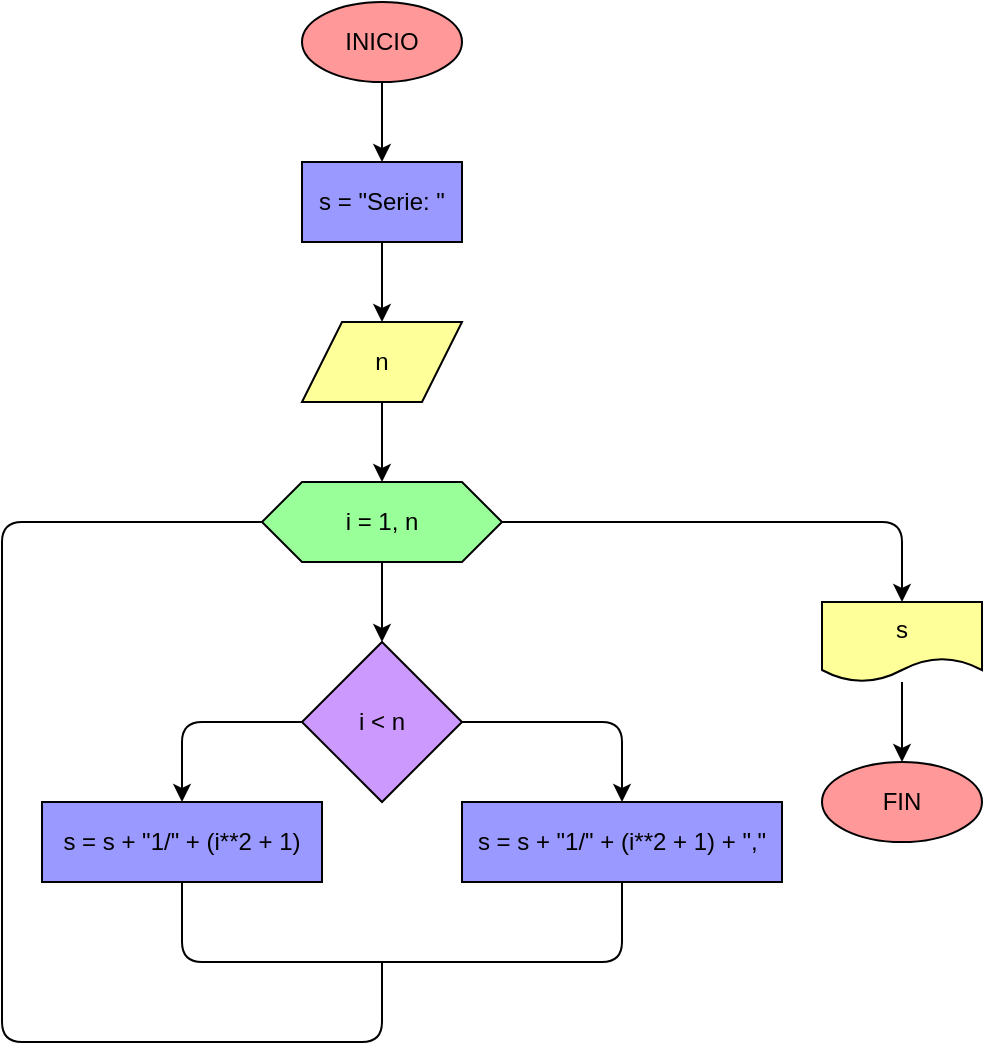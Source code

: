 <mxfile>
    <diagram id="R0lEqGrt6oY8YBWiLMhw" name="Página-1">
        <mxGraphModel dx="542" dy="430" grid="1" gridSize="10" guides="1" tooltips="1" connect="1" arrows="1" fold="1" page="1" pageScale="1" pageWidth="827" pageHeight="1169" math="0" shadow="0">
            <root>
                <mxCell id="0"/>
                <mxCell id="1" parent="0"/>
                <mxCell id="2" value="" style="edgeStyle=none;html=1;strokeColor=#000000;" parent="1" source="3" edge="1">
                    <mxGeometry relative="1" as="geometry">
                        <mxPoint x="240" y="240" as="targetPoint"/>
                    </mxGeometry>
                </mxCell>
                <mxCell id="3" value="INICIO" style="ellipse;whiteSpace=wrap;html=1;strokeColor=#000000;fontColor=#000000;fillColor=#FF9999;" parent="1" vertex="1">
                    <mxGeometry x="200" y="160" width="80" height="40" as="geometry"/>
                </mxCell>
                <mxCell id="4" style="edgeStyle=orthogonalEdgeStyle;html=1;exitX=0.5;exitY=1;exitDx=0;exitDy=0;entryX=0.5;entryY=0;entryDx=0;entryDy=0;strokeColor=#000000;" parent="1" source="5" target="10" edge="1">
                    <mxGeometry relative="1" as="geometry"/>
                </mxCell>
                <mxCell id="5" value="n" style="shape=parallelogram;perimeter=parallelogramPerimeter;whiteSpace=wrap;html=1;fixedSize=1;fillColor=#FFFF99;strokeColor=#000000;fontColor=#000000;" parent="1" vertex="1">
                    <mxGeometry x="200" y="320" width="80" height="40" as="geometry"/>
                </mxCell>
                <mxCell id="6" style="edgeStyle=orthogonalEdgeStyle;html=1;exitX=0.5;exitY=1;exitDx=0;exitDy=0;entryX=0.5;entryY=0;entryDx=0;entryDy=0;strokeColor=#000000;" parent="1" source="7" target="5" edge="1">
                    <mxGeometry relative="1" as="geometry"/>
                </mxCell>
                <mxCell id="7" value="s = &quot;Serie: &quot;" style="whiteSpace=wrap;html=1;fillColor=#9999FF;strokeColor=#000000;fontColor=#000000;" parent="1" vertex="1">
                    <mxGeometry x="200" y="240" width="80" height="40" as="geometry"/>
                </mxCell>
                <mxCell id="8" style="edgeStyle=orthogonalEdgeStyle;html=1;exitX=0.5;exitY=1;exitDx=0;exitDy=0;entryX=0.5;entryY=0;entryDx=0;entryDy=0;strokeColor=#000000;" parent="1" source="10" target="13" edge="1">
                    <mxGeometry relative="1" as="geometry"/>
                </mxCell>
                <mxCell id="9" value="" style="edgeStyle=orthogonalEdgeStyle;html=1;strokeColor=#000000;entryX=0.5;entryY=0;entryDx=0;entryDy=0;" parent="1" source="10" target="19" edge="1">
                    <mxGeometry relative="1" as="geometry"/>
                </mxCell>
                <mxCell id="10" value="i = 1, n" style="shape=hexagon;perimeter=hexagonPerimeter2;whiteSpace=wrap;html=1;fixedSize=1;strokeColor=#000000;fontColor=#000000;fillColor=#99FF99;" parent="1" vertex="1">
                    <mxGeometry x="180" y="400" width="120" height="40" as="geometry"/>
                </mxCell>
                <mxCell id="11" value="" style="edgeStyle=orthogonalEdgeStyle;html=1;strokeColor=#000000;entryX=0.5;entryY=0;entryDx=0;entryDy=0;exitX=1;exitY=0.5;exitDx=0;exitDy=0;" parent="1" source="13" target="14" edge="1">
                    <mxGeometry relative="1" as="geometry"/>
                </mxCell>
                <mxCell id="12" style="edgeStyle=orthogonalEdgeStyle;html=1;exitX=0;exitY=0.5;exitDx=0;exitDy=0;entryX=0.5;entryY=0;entryDx=0;entryDy=0;strokeColor=#000000;" parent="1" source="13" target="15" edge="1">
                    <mxGeometry relative="1" as="geometry"/>
                </mxCell>
                <mxCell id="13" value="i &amp;lt; n" style="rhombus;whiteSpace=wrap;html=1;fillColor=#CC99FF;strokeColor=#000000;fontColor=#000000;" parent="1" vertex="1">
                    <mxGeometry x="200" y="480" width="80" height="80" as="geometry"/>
                </mxCell>
                <mxCell id="14" value="s = s + &quot;1/&quot; + (i**2 + 1) + &quot;,&quot;" style="whiteSpace=wrap;html=1;fillColor=#9999FF;strokeColor=#000000;fontColor=#000000;" parent="1" vertex="1">
                    <mxGeometry x="280" y="560" width="160" height="40" as="geometry"/>
                </mxCell>
                <mxCell id="15" value="s = s + &quot;1/&quot; + (i**2 + 1)" style="whiteSpace=wrap;html=1;fillColor=#9999FF;strokeColor=#000000;fontColor=#000000;" parent="1" vertex="1">
                    <mxGeometry x="70" y="560" width="140" height="40" as="geometry"/>
                </mxCell>
                <mxCell id="16" value="" style="endArrow=none;html=1;strokeColor=#000000;entryX=0.5;entryY=1;entryDx=0;entryDy=0;exitX=0.5;exitY=1;exitDx=0;exitDy=0;" parent="1" source="15" target="14" edge="1">
                    <mxGeometry width="50" height="50" relative="1" as="geometry">
                        <mxPoint x="320" y="700" as="sourcePoint"/>
                        <mxPoint x="370" y="650" as="targetPoint"/>
                        <Array as="points">
                            <mxPoint x="140" y="640"/>
                            <mxPoint x="360" y="640"/>
                        </Array>
                    </mxGeometry>
                </mxCell>
                <mxCell id="17" value="" style="endArrow=none;html=1;strokeColor=#000000;exitX=0;exitY=0.5;exitDx=0;exitDy=0;" parent="1" source="10" edge="1">
                    <mxGeometry width="50" height="50" relative="1" as="geometry">
                        <mxPoint x="20" y="620" as="sourcePoint"/>
                        <mxPoint x="240" y="640" as="targetPoint"/>
                        <Array as="points">
                            <mxPoint x="50" y="420"/>
                            <mxPoint x="50" y="680"/>
                            <mxPoint x="240" y="680"/>
                        </Array>
                    </mxGeometry>
                </mxCell>
                <mxCell id="18" value="" style="edgeStyle=orthogonalEdgeStyle;html=1;strokeColor=#000000;" parent="1" source="19" target="20" edge="1">
                    <mxGeometry relative="1" as="geometry"/>
                </mxCell>
                <mxCell id="19" value="s" style="shape=document;whiteSpace=wrap;html=1;boundedLbl=1;fillColor=#FFFF99;strokeColor=#000000;fontColor=#000000;" parent="1" vertex="1">
                    <mxGeometry x="460" y="460" width="80" height="40" as="geometry"/>
                </mxCell>
                <mxCell id="20" value="FIN" style="ellipse;whiteSpace=wrap;html=1;fillColor=#FF9999;strokeColor=#000000;fontColor=#000000;" parent="1" vertex="1">
                    <mxGeometry x="460" y="540" width="80" height="40" as="geometry"/>
                </mxCell>
            </root>
        </mxGraphModel>
    </diagram>
</mxfile>